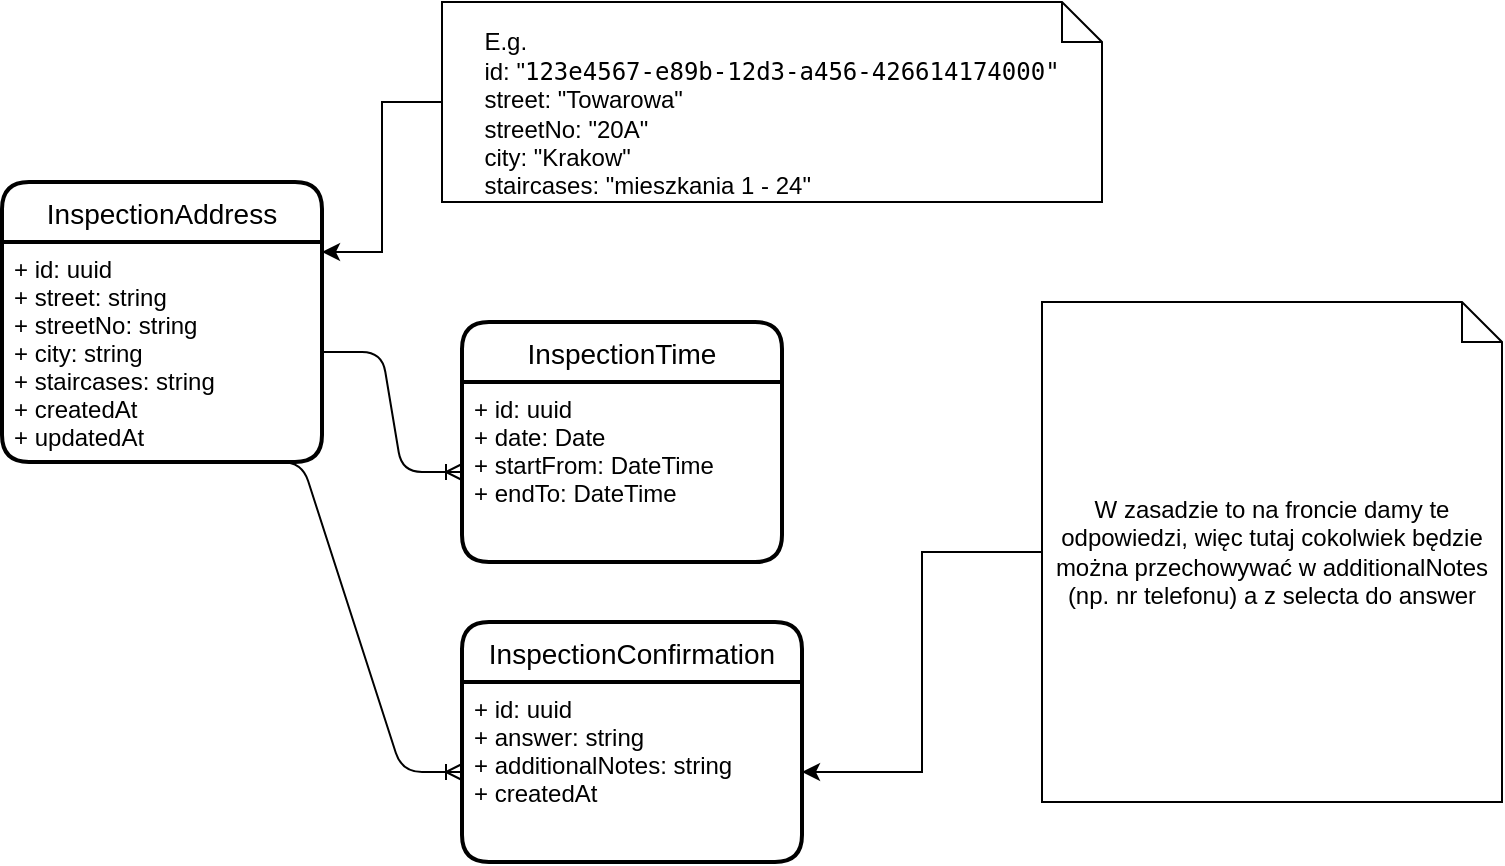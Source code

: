 <mxfile version="13.8.5" type="github">
  <diagram id="MueFba0LYNmBSieSauwc" name="Page-1">
    <mxGraphModel dx="823" dy="569" grid="1" gridSize="10" guides="1" tooltips="1" connect="1" arrows="1" fold="1" page="1" pageScale="1" pageWidth="850" pageHeight="1100" math="0" shadow="0">
      <root>
        <mxCell id="0" />
        <mxCell id="1" parent="0" />
        <mxCell id="P1GT1j-JjbiofY8g7O1u-1" value="InspectionAddress" style="swimlane;childLayout=stackLayout;horizontal=1;startSize=30;horizontalStack=0;rounded=1;fontSize=14;fontStyle=0;strokeWidth=2;resizeParent=0;resizeLast=1;shadow=0;dashed=0;align=center;" vertex="1" parent="1">
          <mxGeometry x="170" y="100" width="160" height="140" as="geometry" />
        </mxCell>
        <mxCell id="P1GT1j-JjbiofY8g7O1u-2" value="+ id: uuid&#xa;+ street: string&#xa;+ streetNo: string&#xa;+ city: string&#xa;+ staircases: string&#xa;+ createdAt&#xa;+ updatedAt" style="align=left;strokeColor=none;fillColor=none;spacingLeft=4;fontSize=12;verticalAlign=top;resizable=0;rotatable=0;part=1;" vertex="1" parent="P1GT1j-JjbiofY8g7O1u-1">
          <mxGeometry y="30" width="160" height="110" as="geometry" />
        </mxCell>
        <mxCell id="P1GT1j-JjbiofY8g7O1u-5" style="edgeStyle=orthogonalEdgeStyle;rounded=0;orthogonalLoop=1;jettySize=auto;html=1;entryX=1;entryY=0.25;entryDx=0;entryDy=0;" edge="1" parent="1" source="P1GT1j-JjbiofY8g7O1u-4" target="P1GT1j-JjbiofY8g7O1u-1">
          <mxGeometry relative="1" as="geometry" />
        </mxCell>
        <mxCell id="P1GT1j-JjbiofY8g7O1u-4" value="&lt;p&gt;&lt;/p&gt;&lt;div style=&quot;text-align: left&quot;&gt;E.g.&lt;/div&gt;&lt;div style=&quot;text-align: left&quot;&gt;id: &quot;&lt;span style=&quot;font-family: monospace , monospace&quot;&gt;123e4567-e89b-12d3-a456-426614174000&quot;&lt;/span&gt;&lt;/div&gt;&lt;div style=&quot;text-align: left&quot;&gt;street: &quot;Towarowa&quot;&lt;/div&gt;&lt;div&gt;&lt;div&gt;&lt;div style=&quot;text-align: left&quot;&gt;streetNo: &quot;20A&quot;&lt;/div&gt;&lt;/div&gt;&lt;/div&gt;&lt;div style=&quot;text-align: left&quot;&gt;city: &quot;Krakow&quot;&lt;/div&gt;&lt;div style=&quot;text-align: left&quot;&gt;staircases: &quot;mieszkania 1 - 24&quot;&lt;/div&gt;" style="shape=note;size=20;whiteSpace=wrap;html=1;" vertex="1" parent="1">
          <mxGeometry x="390" y="10" width="330" height="100" as="geometry" />
        </mxCell>
        <mxCell id="P1GT1j-JjbiofY8g7O1u-6" value="InspectionTime" style="swimlane;childLayout=stackLayout;horizontal=1;startSize=30;horizontalStack=0;rounded=1;fontSize=14;fontStyle=0;strokeWidth=2;resizeParent=0;resizeLast=1;shadow=0;dashed=0;align=center;" vertex="1" parent="1">
          <mxGeometry x="400" y="170" width="160" height="120" as="geometry" />
        </mxCell>
        <mxCell id="P1GT1j-JjbiofY8g7O1u-7" value="+ id: uuid&#xa;+ date: Date&#xa;+ startFrom: DateTime&#xa;+ endTo: DateTime" style="align=left;strokeColor=none;fillColor=none;spacingLeft=4;fontSize=12;verticalAlign=top;resizable=0;rotatable=0;part=1;" vertex="1" parent="P1GT1j-JjbiofY8g7O1u-6">
          <mxGeometry y="30" width="160" height="90" as="geometry" />
        </mxCell>
        <mxCell id="P1GT1j-JjbiofY8g7O1u-9" value="" style="edgeStyle=entityRelationEdgeStyle;fontSize=12;html=1;endArrow=ERoneToMany;exitX=1;exitY=0.5;exitDx=0;exitDy=0;" edge="1" parent="1" source="P1GT1j-JjbiofY8g7O1u-2" target="P1GT1j-JjbiofY8g7O1u-7">
          <mxGeometry width="100" height="100" relative="1" as="geometry">
            <mxPoint x="370" y="340" as="sourcePoint" />
            <mxPoint x="470" y="240" as="targetPoint" />
          </mxGeometry>
        </mxCell>
        <mxCell id="P1GT1j-JjbiofY8g7O1u-11" value="InspectionConfirmation" style="swimlane;childLayout=stackLayout;horizontal=1;startSize=30;horizontalStack=0;rounded=1;fontSize=14;fontStyle=0;strokeWidth=2;resizeParent=0;resizeLast=1;shadow=0;dashed=0;align=center;" vertex="1" parent="1">
          <mxGeometry x="400" y="320" width="170" height="120" as="geometry" />
        </mxCell>
        <mxCell id="P1GT1j-JjbiofY8g7O1u-12" value="+ id: uuid&#xa;+ answer: string&#xa;+ additionalNotes: string&#xa;+ createdAt" style="align=left;strokeColor=none;fillColor=none;spacingLeft=4;fontSize=12;verticalAlign=top;resizable=0;rotatable=0;part=1;" vertex="1" parent="P1GT1j-JjbiofY8g7O1u-11">
          <mxGeometry y="30" width="170" height="90" as="geometry" />
        </mxCell>
        <mxCell id="P1GT1j-JjbiofY8g7O1u-13" value="" style="edgeStyle=entityRelationEdgeStyle;fontSize=12;html=1;endArrow=ERoneToMany;exitX=0.75;exitY=1;exitDx=0;exitDy=0;" edge="1" parent="1" source="P1GT1j-JjbiofY8g7O1u-2" target="P1GT1j-JjbiofY8g7O1u-12">
          <mxGeometry width="100" height="100" relative="1" as="geometry">
            <mxPoint x="370" y="260" as="sourcePoint" />
            <mxPoint x="470" y="160" as="targetPoint" />
          </mxGeometry>
        </mxCell>
        <mxCell id="P1GT1j-JjbiofY8g7O1u-15" style="edgeStyle=orthogonalEdgeStyle;rounded=0;orthogonalLoop=1;jettySize=auto;html=1;" edge="1" parent="1" source="P1GT1j-JjbiofY8g7O1u-14" target="P1GT1j-JjbiofY8g7O1u-12">
          <mxGeometry relative="1" as="geometry" />
        </mxCell>
        <mxCell id="P1GT1j-JjbiofY8g7O1u-14" value="W zasadzie to na froncie damy te odpowiedzi, więc tutaj cokolwiek będzie można przechowywać w additionalNotes (np. nr telefonu) a z selecta do answer" style="shape=note;size=20;whiteSpace=wrap;html=1;" vertex="1" parent="1">
          <mxGeometry x="690" y="160" width="230" height="250" as="geometry" />
        </mxCell>
      </root>
    </mxGraphModel>
  </diagram>
</mxfile>

